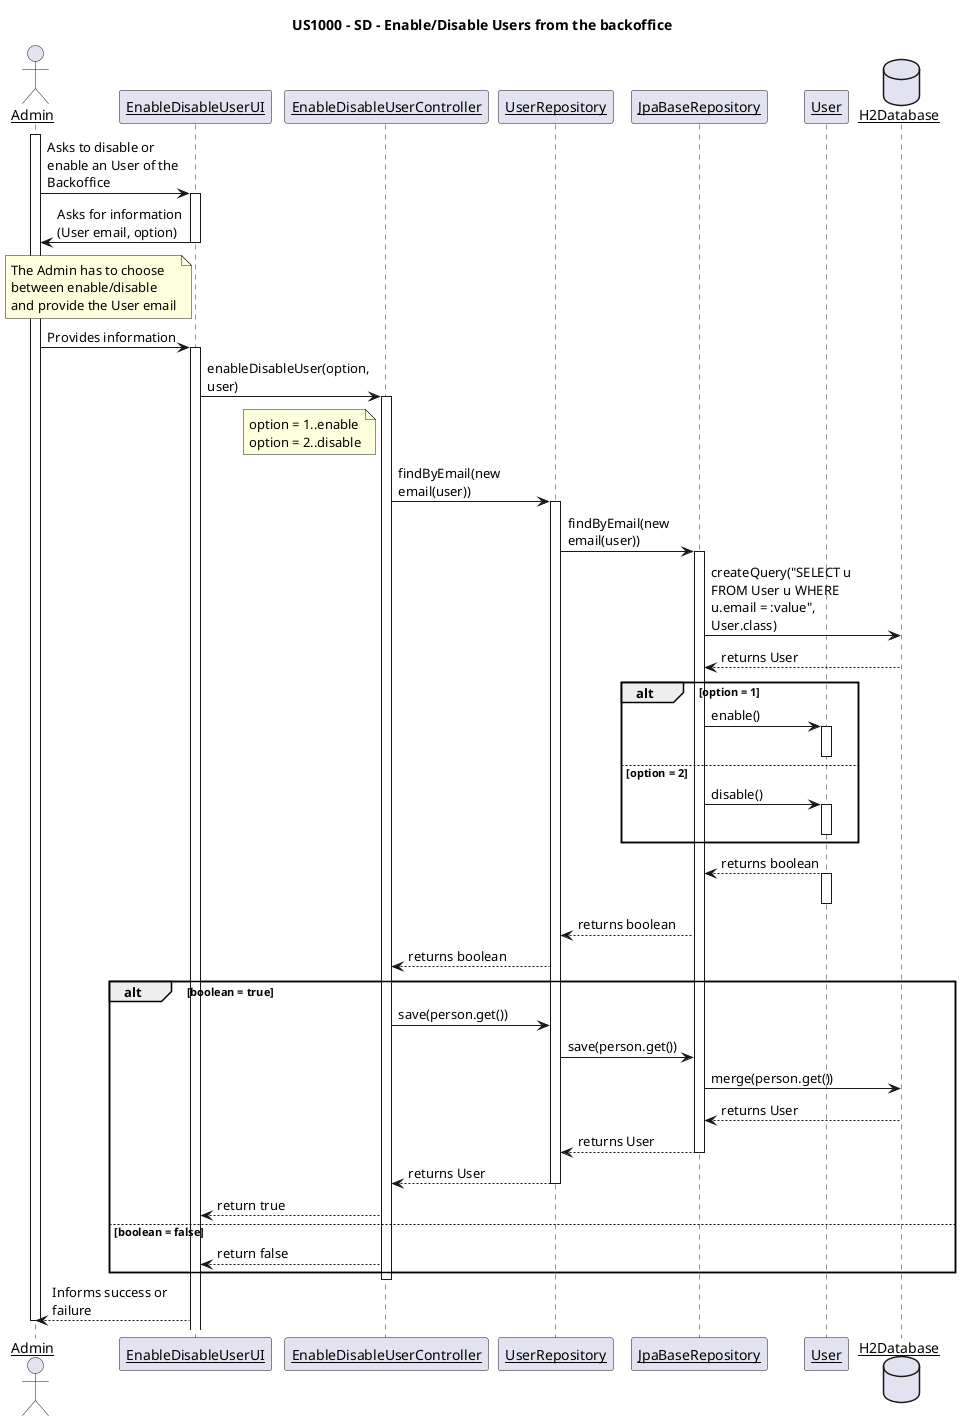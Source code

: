 @startuml
title US1000 - SD - Enable/Disable Users from the backoffice
skinparam linetype ortho
skinparam maxmessagesize 150
skinparam sequenceParticipant underline

actor "Admin" as admin

participant "EnableDisableUserUI" as UI
participant "EnableDisableUserController" as C
participant "UserRepository" as R
participant "JpaBaseRepository" as RJPA
participant "User" as U
database "H2Database" as DB

activate admin
admin -> UI : Asks to disable or enable an User of the Backoffice
activate UI
UI -> admin : Asks for information (User email, option)
note left UI : The Admin has to choose\nbetween enable/disable\nand provide the User email
deactivate UI
admin -> UI : Provides information
activate UI
UI -> C : enableDisableUser(option, user)
activate C
note left C : option = 1..enable\noption = 2..disable
C -> R : findByEmail(new email(user))
activate R
R -> RJPA : findByEmail(new email(user))
activate RJPA
RJPA -> DB : createQuery("SELECT u FROM User u WHERE u.email = :value", User.class)
DB --> RJPA : returns User
alt option = 1
   RJPA -> U : enable()
   activate U
   deactivate U
else option = 2
   RJPA -> U : disable()
    activate U
    deactivate U
end
U --> RJPA : returns boolean
activate U
deactivate U
RJPA --> R : returns boolean
R --> C : returns boolean
alt boolean = true
   C -> R : save(person.get())
   R -> RJPA : save(person.get())
   RJPA -> DB : merge(person.get())
   DB --> RJPA : returns User
   RJPA --> R : returns User
   deactivate RJPA
   R --> C : returns User
   deactivate R
    C --> UI : return true
else boolean = false
    C --> UI : return false
end
deactivate C
UI --> admin : Informs success or failure
deactivate admin
@enduml